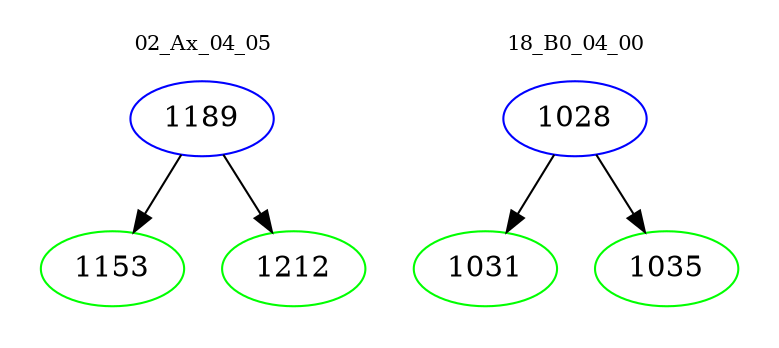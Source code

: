 digraph{
subgraph cluster_0 {
color = white
label = "02_Ax_04_05";
fontsize=10;
T0_1189 [label="1189", color="blue"]
T0_1189 -> T0_1153 [color="black"]
T0_1153 [label="1153", color="green"]
T0_1189 -> T0_1212 [color="black"]
T0_1212 [label="1212", color="green"]
}
subgraph cluster_1 {
color = white
label = "18_B0_04_00";
fontsize=10;
T1_1028 [label="1028", color="blue"]
T1_1028 -> T1_1031 [color="black"]
T1_1031 [label="1031", color="green"]
T1_1028 -> T1_1035 [color="black"]
T1_1035 [label="1035", color="green"]
}
}
